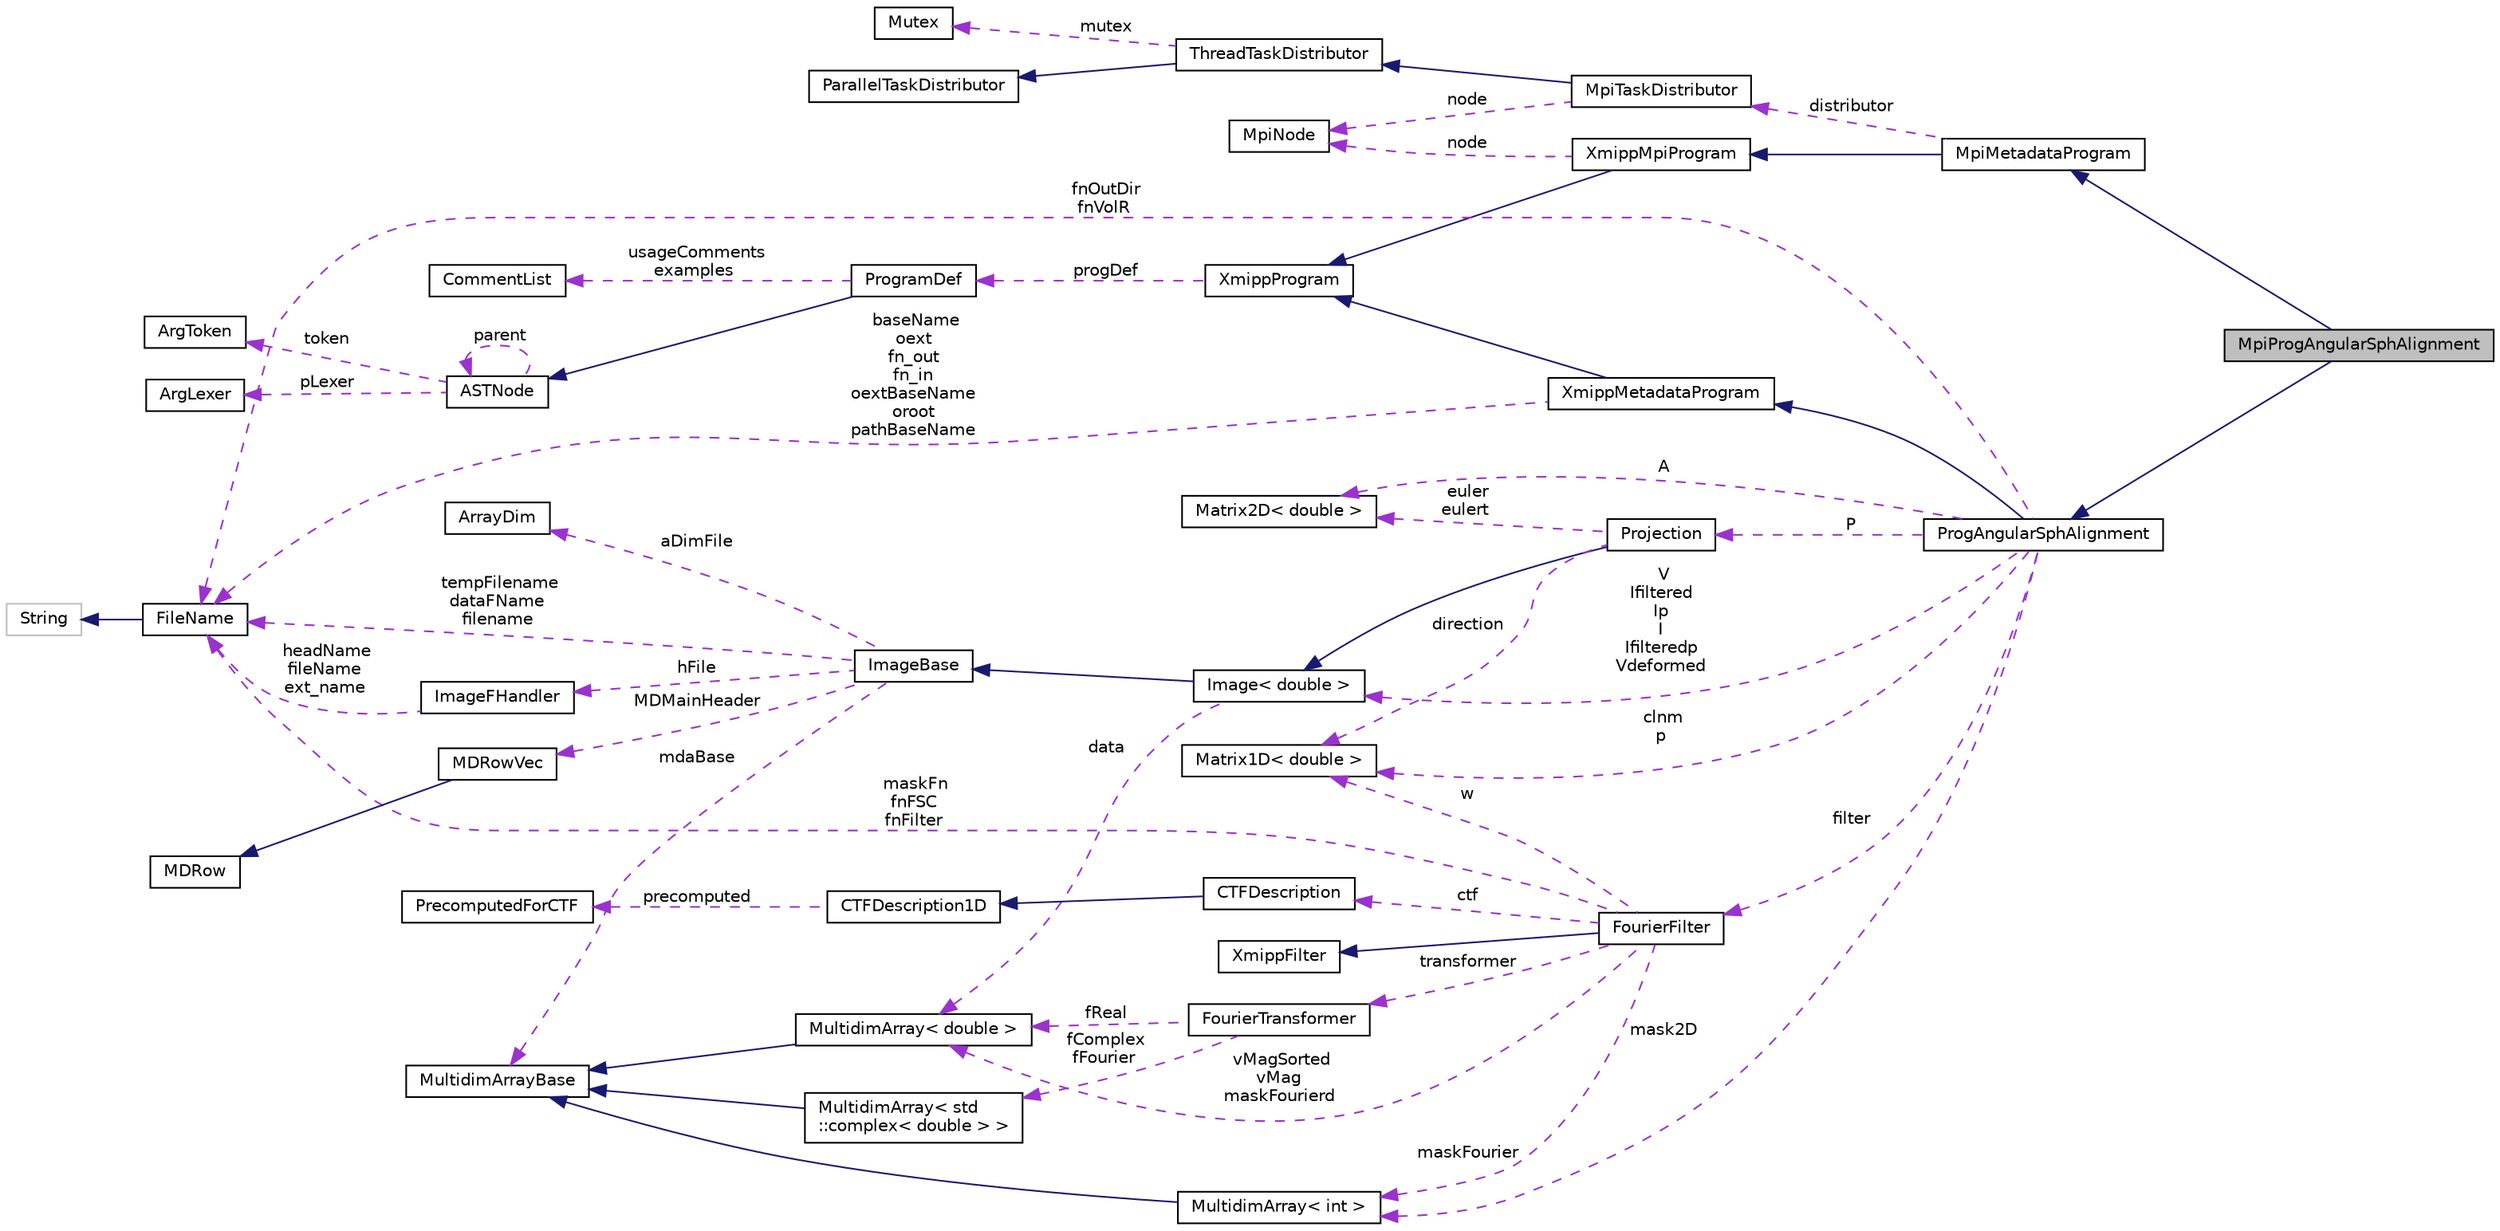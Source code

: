 digraph "MpiProgAngularSphAlignment"
{
  edge [fontname="Helvetica",fontsize="10",labelfontname="Helvetica",labelfontsize="10"];
  node [fontname="Helvetica",fontsize="10",shape=record];
  rankdir="LR";
  Node6 [label="MpiProgAngularSphAlignment",height=0.2,width=0.4,color="black", fillcolor="grey75", style="filled", fontcolor="black"];
  Node7 -> Node6 [dir="back",color="midnightblue",fontsize="10",style="solid",fontname="Helvetica"];
  Node7 [label="ProgAngularSphAlignment",height=0.2,width=0.4,color="black", fillcolor="white", style="filled",URL="$classProgAngularSphAlignment.html"];
  Node8 -> Node7 [dir="back",color="midnightblue",fontsize="10",style="solid",fontname="Helvetica"];
  Node8 [label="XmippMetadataProgram",height=0.2,width=0.4,color="black", fillcolor="white", style="filled",URL="$classXmippMetadataProgram.html"];
  Node9 -> Node8 [dir="back",color="midnightblue",fontsize="10",style="solid",fontname="Helvetica"];
  Node9 [label="XmippProgram",height=0.2,width=0.4,color="black", fillcolor="white", style="filled",URL="$classXmippProgram.html"];
  Node10 -> Node9 [dir="back",color="darkorchid3",fontsize="10",style="dashed",label=" progDef" ,fontname="Helvetica"];
  Node10 [label="ProgramDef",height=0.2,width=0.4,color="black", fillcolor="white", style="filled",URL="$classProgramDef.html"];
  Node11 -> Node10 [dir="back",color="midnightblue",fontsize="10",style="solid",fontname="Helvetica"];
  Node11 [label="ASTNode",height=0.2,width=0.4,color="black", fillcolor="white", style="filled",URL="$classASTNode.html"];
  Node12 -> Node11 [dir="back",color="darkorchid3",fontsize="10",style="dashed",label=" token" ,fontname="Helvetica"];
  Node12 [label="ArgToken",height=0.2,width=0.4,color="black", fillcolor="white", style="filled",URL="$classArgToken.html"];
  Node13 -> Node11 [dir="back",color="darkorchid3",fontsize="10",style="dashed",label=" pLexer" ,fontname="Helvetica"];
  Node13 [label="ArgLexer",height=0.2,width=0.4,color="black", fillcolor="white", style="filled",URL="$classArgLexer.html"];
  Node11 -> Node11 [dir="back",color="darkorchid3",fontsize="10",style="dashed",label=" parent" ,fontname="Helvetica"];
  Node14 -> Node10 [dir="back",color="darkorchid3",fontsize="10",style="dashed",label=" usageComments\nexamples" ,fontname="Helvetica"];
  Node14 [label="CommentList",height=0.2,width=0.4,color="black", fillcolor="white", style="filled",URL="$classCommentList.html"];
  Node15 -> Node8 [dir="back",color="darkorchid3",fontsize="10",style="dashed",label=" baseName\noext\nfn_out\nfn_in\noextBaseName\noroot\npathBaseName" ,fontname="Helvetica"];
  Node15 [label="FileName",height=0.2,width=0.4,color="black", fillcolor="white", style="filled",URL="$classFileName.html"];
  Node16 -> Node15 [dir="back",color="midnightblue",fontsize="10",style="solid",fontname="Helvetica"];
  Node16 [label="String",height=0.2,width=0.4,color="grey75", fillcolor="white", style="filled"];
  Node17 -> Node7 [dir="back",color="darkorchid3",fontsize="10",style="dashed",label=" A" ,fontname="Helvetica"];
  Node17 [label="Matrix2D\< double \>",height=0.2,width=0.4,color="black", fillcolor="white", style="filled",URL="$classMatrix2D.html"];
  Node18 -> Node7 [dir="back",color="darkorchid3",fontsize="10",style="dashed",label=" P" ,fontname="Helvetica"];
  Node18 [label="Projection",height=0.2,width=0.4,color="black", fillcolor="white", style="filled",URL="$classProjection.html"];
  Node19 -> Node18 [dir="back",color="midnightblue",fontsize="10",style="solid",fontname="Helvetica"];
  Node19 [label="Image\< double \>",height=0.2,width=0.4,color="black", fillcolor="white", style="filled",URL="$classImage.html"];
  Node20 -> Node19 [dir="back",color="midnightblue",fontsize="10",style="solid",fontname="Helvetica"];
  Node20 [label="ImageBase",height=0.2,width=0.4,color="black", fillcolor="white", style="filled",URL="$classImageBase.html",tooltip="Image base class. "];
  Node21 -> Node20 [dir="back",color="darkorchid3",fontsize="10",style="dashed",label=" mdaBase" ,fontname="Helvetica"];
  Node21 [label="MultidimArrayBase",height=0.2,width=0.4,color="black", fillcolor="white", style="filled",URL="$classMultidimArrayBase.html"];
  Node22 -> Node20 [dir="back",color="darkorchid3",fontsize="10",style="dashed",label=" MDMainHeader" ,fontname="Helvetica"];
  Node22 [label="MDRowVec",height=0.2,width=0.4,color="black", fillcolor="white", style="filled",URL="$classMDRowVec.html"];
  Node23 -> Node22 [dir="back",color="midnightblue",fontsize="10",style="solid",fontname="Helvetica"];
  Node23 [label="MDRow",height=0.2,width=0.4,color="black", fillcolor="white", style="filled",URL="$classMDRow.html"];
  Node24 -> Node20 [dir="back",color="darkorchid3",fontsize="10",style="dashed",label=" hFile" ,fontname="Helvetica"];
  Node24 [label="ImageFHandler",height=0.2,width=0.4,color="black", fillcolor="white", style="filled",URL="$structImageFHandler.html"];
  Node15 -> Node24 [dir="back",color="darkorchid3",fontsize="10",style="dashed",label=" headName\nfileName\next_name" ,fontname="Helvetica"];
  Node25 -> Node20 [dir="back",color="darkorchid3",fontsize="10",style="dashed",label=" aDimFile" ,fontname="Helvetica"];
  Node25 [label="ArrayDim",height=0.2,width=0.4,color="black", fillcolor="white", style="filled",URL="$structArrayDim.html"];
  Node15 -> Node20 [dir="back",color="darkorchid3",fontsize="10",style="dashed",label=" tempFilename\ndataFName\nfilename" ,fontname="Helvetica"];
  Node26 -> Node19 [dir="back",color="darkorchid3",fontsize="10",style="dashed",label=" data" ,fontname="Helvetica"];
  Node26 [label="MultidimArray\< double \>",height=0.2,width=0.4,color="black", fillcolor="white", style="filled",URL="$classMultidimArray.html"];
  Node21 -> Node26 [dir="back",color="midnightblue",fontsize="10",style="solid",fontname="Helvetica"];
  Node17 -> Node18 [dir="back",color="darkorchid3",fontsize="10",style="dashed",label=" euler\neulert" ,fontname="Helvetica"];
  Node27 -> Node18 [dir="back",color="darkorchid3",fontsize="10",style="dashed",label=" direction" ,fontname="Helvetica"];
  Node27 [label="Matrix1D\< double \>",height=0.2,width=0.4,color="black", fillcolor="white", style="filled",URL="$classMatrix1D.html"];
  Node19 -> Node7 [dir="back",color="darkorchid3",fontsize="10",style="dashed",label=" V\nIfiltered\nIp\nI\nIfilteredp\nVdeformed" ,fontname="Helvetica"];
  Node27 -> Node7 [dir="back",color="darkorchid3",fontsize="10",style="dashed",label=" clnm\np" ,fontname="Helvetica"];
  Node28 -> Node7 [dir="back",color="darkorchid3",fontsize="10",style="dashed",label=" mask2D" ,fontname="Helvetica"];
  Node28 [label="MultidimArray\< int \>",height=0.2,width=0.4,color="black", fillcolor="white", style="filled",URL="$classMultidimArray.html"];
  Node21 -> Node28 [dir="back",color="midnightblue",fontsize="10",style="solid",fontname="Helvetica"];
  Node29 -> Node7 [dir="back",color="darkorchid3",fontsize="10",style="dashed",label=" filter" ,fontname="Helvetica"];
  Node29 [label="FourierFilter",height=0.2,width=0.4,color="black", fillcolor="white", style="filled",URL="$classFourierFilter.html"];
  Node30 -> Node29 [dir="back",color="midnightblue",fontsize="10",style="solid",fontname="Helvetica"];
  Node30 [label="XmippFilter",height=0.2,width=0.4,color="black", fillcolor="white", style="filled",URL="$classXmippFilter.html"];
  Node31 -> Node29 [dir="back",color="darkorchid3",fontsize="10",style="dashed",label=" transformer" ,fontname="Helvetica"];
  Node31 [label="FourierTransformer",height=0.2,width=0.4,color="black", fillcolor="white", style="filled",URL="$classFourierTransformer.html"];
  Node26 -> Node31 [dir="back",color="darkorchid3",fontsize="10",style="dashed",label=" fReal" ,fontname="Helvetica"];
  Node32 -> Node31 [dir="back",color="darkorchid3",fontsize="10",style="dashed",label=" fComplex\nfFourier" ,fontname="Helvetica"];
  Node32 [label="MultidimArray\< std\l::complex\< double \> \>",height=0.2,width=0.4,color="black", fillcolor="white", style="filled",URL="$classMultidimArray.html"];
  Node21 -> Node32 [dir="back",color="midnightblue",fontsize="10",style="solid",fontname="Helvetica"];
  Node33 -> Node29 [dir="back",color="darkorchid3",fontsize="10",style="dashed",label=" ctf" ,fontname="Helvetica"];
  Node33 [label="CTFDescription",height=0.2,width=0.4,color="black", fillcolor="white", style="filled",URL="$classCTFDescription.html"];
  Node34 -> Node33 [dir="back",color="midnightblue",fontsize="10",style="solid",fontname="Helvetica"];
  Node34 [label="CTFDescription1D",height=0.2,width=0.4,color="black", fillcolor="white", style="filled",URL="$classCTFDescription1D.html"];
  Node35 -> Node34 [dir="back",color="darkorchid3",fontsize="10",style="dashed",label=" precomputed" ,fontname="Helvetica"];
  Node35 [label="PrecomputedForCTF",height=0.2,width=0.4,color="black", fillcolor="white", style="filled",URL="$classPrecomputedForCTF.html"];
  Node27 -> Node29 [dir="back",color="darkorchid3",fontsize="10",style="dashed",label=" w" ,fontname="Helvetica"];
  Node26 -> Node29 [dir="back",color="darkorchid3",fontsize="10",style="dashed",label=" vMagSorted\nvMag\nmaskFourierd" ,fontname="Helvetica"];
  Node28 -> Node29 [dir="back",color="darkorchid3",fontsize="10",style="dashed",label=" maskFourier" ,fontname="Helvetica"];
  Node15 -> Node29 [dir="back",color="darkorchid3",fontsize="10",style="dashed",label=" maskFn\nfnFSC\nfnFilter" ,fontname="Helvetica"];
  Node15 -> Node7 [dir="back",color="darkorchid3",fontsize="10",style="dashed",label=" fnOutDir\nfnVolR" ,fontname="Helvetica"];
  Node36 -> Node6 [dir="back",color="midnightblue",fontsize="10",style="solid",fontname="Helvetica"];
  Node36 [label="MpiMetadataProgram",height=0.2,width=0.4,color="black", fillcolor="white", style="filled",URL="$classMpiMetadataProgram.html"];
  Node37 -> Node36 [dir="back",color="midnightblue",fontsize="10",style="solid",fontname="Helvetica"];
  Node37 [label="XmippMpiProgram",height=0.2,width=0.4,color="black", fillcolor="white", style="filled",URL="$classXmippMpiProgram.html"];
  Node9 -> Node37 [dir="back",color="midnightblue",fontsize="10",style="solid",fontname="Helvetica"];
  Node38 -> Node37 [dir="back",color="darkorchid3",fontsize="10",style="dashed",label=" node" ,fontname="Helvetica"];
  Node38 [label="MpiNode",height=0.2,width=0.4,color="black", fillcolor="white", style="filled",URL="$classMpiNode.html"];
  Node39 -> Node36 [dir="back",color="darkorchid3",fontsize="10",style="dashed",label=" distributor" ,fontname="Helvetica"];
  Node39 [label="MpiTaskDistributor",height=0.2,width=0.4,color="black", fillcolor="white", style="filled",URL="$classMpiTaskDistributor.html"];
  Node40 -> Node39 [dir="back",color="midnightblue",fontsize="10",style="solid",fontname="Helvetica"];
  Node40 [label="ThreadTaskDistributor",height=0.2,width=0.4,color="black", fillcolor="white", style="filled",URL="$classThreadTaskDistributor.html"];
  Node41 -> Node40 [dir="back",color="midnightblue",fontsize="10",style="solid",fontname="Helvetica"];
  Node41 [label="ParallelTaskDistributor",height=0.2,width=0.4,color="black", fillcolor="white", style="filled",URL="$classParallelTaskDistributor.html"];
  Node42 -> Node40 [dir="back",color="darkorchid3",fontsize="10",style="dashed",label=" mutex" ,fontname="Helvetica"];
  Node42 [label="Mutex",height=0.2,width=0.4,color="black", fillcolor="white", style="filled",URL="$classMutex.html"];
  Node38 -> Node39 [dir="back",color="darkorchid3",fontsize="10",style="dashed",label=" node" ,fontname="Helvetica"];
}
